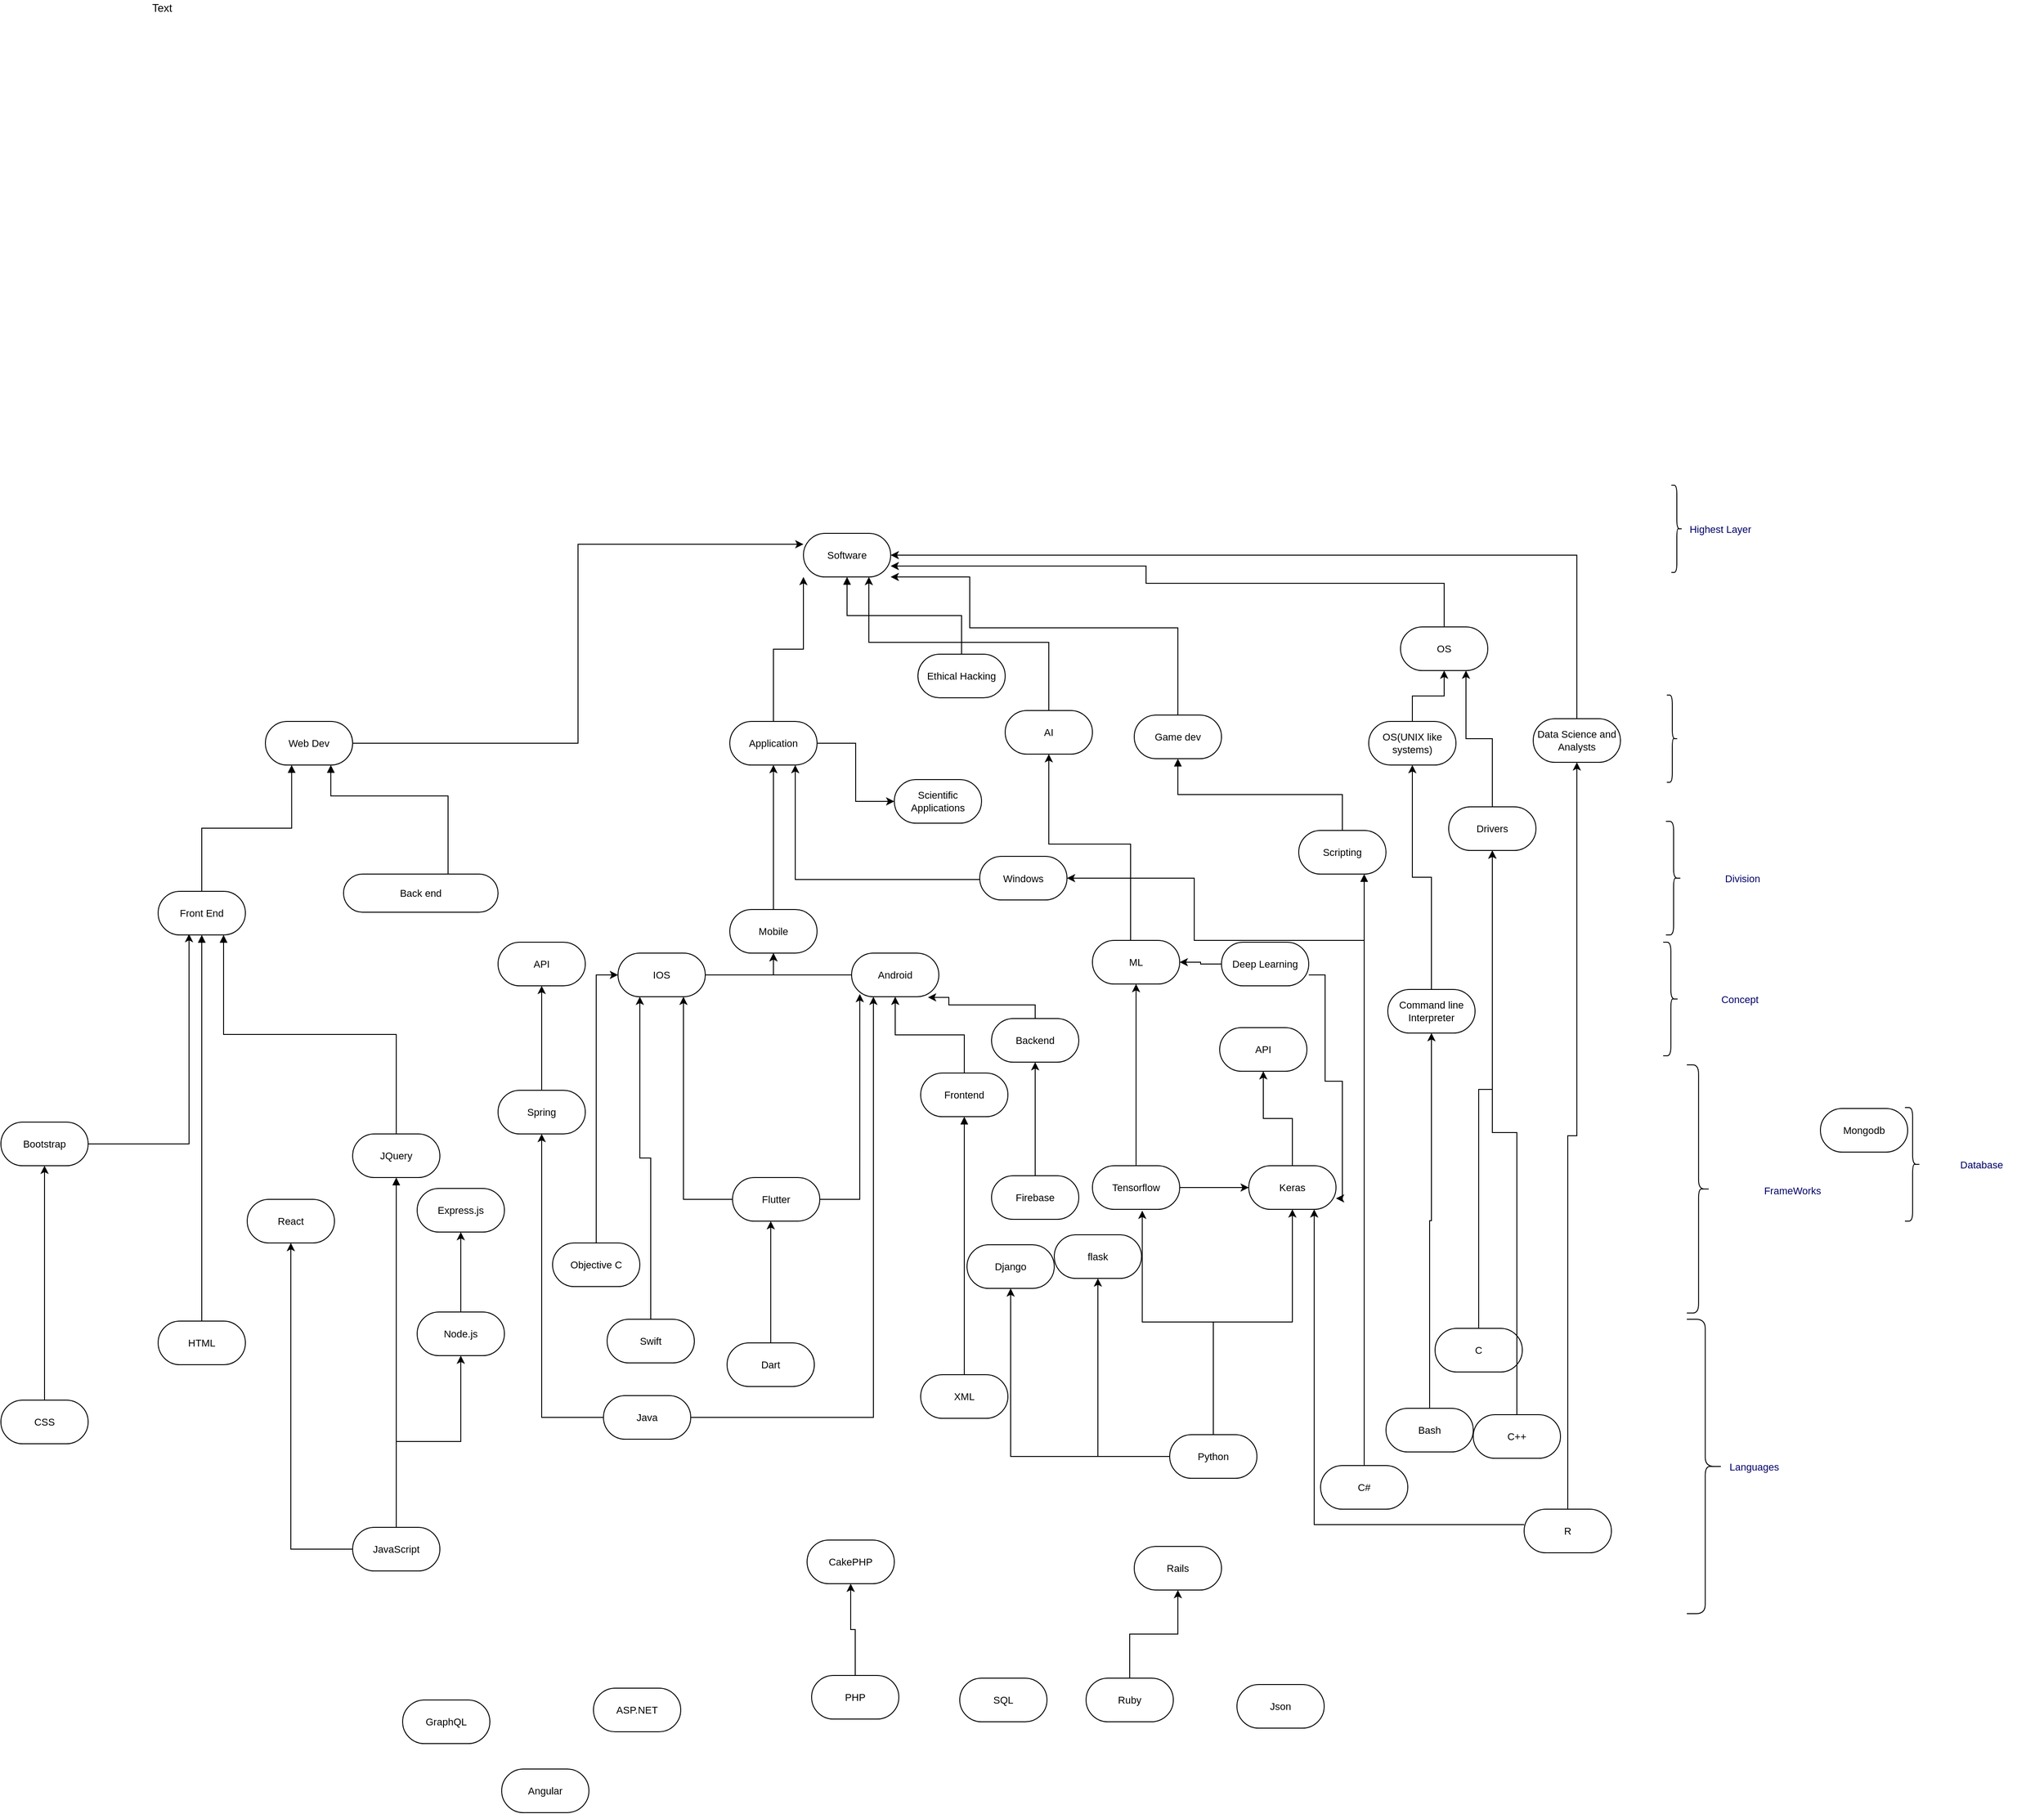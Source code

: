 <mxfile version="13.0.3" type="device"><diagram id="pAUlCY2V2whUjeafS55t" name="Page-1"><mxGraphModel dx="2772" dy="3364" grid="0" gridSize="10" guides="1" tooltips="1" connect="1" arrows="1" fold="1" page="0" pageScale="1" pageWidth="1169" pageHeight="827" math="0" shadow="0"><root><mxCell id="0"/><mxCell id="1" parent="0"/><UserObject label="Software" lucidchartObjectId="UhRVEY94wC.c" id="UGe1I49gDKQjitFiOvtG-1"><mxCell style="html=1;whiteSpace=wrap;rounded=1;arcSize=50;fontSize=11;fontColor=#000000;spacing=3;strokeOpacity=100;" parent="1" vertex="1"><mxGeometry x="-50" y="-228" width="96" height="48" as="geometry"/></mxCell></UserObject><mxCell id="ax3V9Tw7T8sKRPR4ui8O-41" style="edgeStyle=orthogonalEdgeStyle;rounded=0;orthogonalLoop=1;jettySize=auto;html=1;entryX=0.5;entryY=1;entryDx=0;entryDy=0;fontColor=#000066;" parent="1" source="UGe1I49gDKQjitFiOvtG-2" target="ax3V9Tw7T8sKRPR4ui8O-37" edge="1"><mxGeometry relative="1" as="geometry"/></mxCell><UserObject label="Mobile" lucidchartObjectId="pjRVcNEyTyrJ" id="UGe1I49gDKQjitFiOvtG-2"><mxCell style="html=1;whiteSpace=wrap;rounded=1;arcSize=50;fontSize=11;fontColor=#000000;spacing=3;strokeOpacity=100;" parent="1" vertex="1"><mxGeometry x="-131" y="186" width="96" height="48" as="geometry"/></mxCell></UserObject><UserObject label="Ethical Hacking" lucidchartObjectId="GjRV_AYitxwq" id="UGe1I49gDKQjitFiOvtG-3"><mxCell style="html=1;whiteSpace=wrap;rounded=1;arcSize=50;fontSize=11;fontColor=#000000;spacing=3;strokeOpacity=100;" parent="1" vertex="1"><mxGeometry x="76" y="-95" width="96" height="48" as="geometry"/></mxCell></UserObject><mxCell id="ax3V9Tw7T8sKRPR4ui8O-58" style="edgeStyle=orthogonalEdgeStyle;rounded=0;orthogonalLoop=1;jettySize=auto;html=1;entryX=1;entryY=1;entryDx=0;entryDy=0;fontColor=#000066;" parent="1" source="UGe1I49gDKQjitFiOvtG-4" target="UGe1I49gDKQjitFiOvtG-1" edge="1"><mxGeometry relative="1" as="geometry"><Array as="points"><mxPoint x="362" y="-124"/><mxPoint x="133" y="-124"/><mxPoint x="133" y="-180"/></Array></mxGeometry></mxCell><UserObject label="Game dev" lucidchartObjectId="KjRVrELm40YV" id="UGe1I49gDKQjitFiOvtG-4"><mxCell style="html=1;whiteSpace=wrap;rounded=1;arcSize=50;fontSize=11;fontColor=#000000;spacing=3;strokeOpacity=100;" parent="1" vertex="1"><mxGeometry x="314" y="-28" width="96" height="48" as="geometry"/></mxCell></UserObject><mxCell id="ax3V9Tw7T8sKRPR4ui8O-51" style="edgeStyle=orthogonalEdgeStyle;rounded=0;orthogonalLoop=1;jettySize=auto;html=1;entryX=1;entryY=0.5;entryDx=0;entryDy=0;fontColor=#000066;" parent="1" source="UGe1I49gDKQjitFiOvtG-5" target="UGe1I49gDKQjitFiOvtG-1" edge="1"><mxGeometry relative="1" as="geometry"><Array as="points"><mxPoint x="801" y="-204"/></Array></mxGeometry></mxCell><UserObject label="Data Science and Analysts" lucidchartObjectId="NjRV7VAWpv.F" id="UGe1I49gDKQjitFiOvtG-5"><mxCell style="html=1;whiteSpace=wrap;rounded=1;arcSize=50;fontSize=11;fontColor=#000000;spacing=3;strokeOpacity=100;" parent="1" vertex="1"><mxGeometry x="753" y="-24" width="96" height="48" as="geometry"/></mxCell></UserObject><mxCell id="ax3V9Tw7T8sKRPR4ui8O-50" style="edgeStyle=orthogonalEdgeStyle;rounded=0;orthogonalLoop=1;jettySize=auto;html=1;entryX=0;entryY=0.25;entryDx=0;entryDy=0;fontColor=#000066;" parent="1" source="UGe1I49gDKQjitFiOvtG-7" target="UGe1I49gDKQjitFiOvtG-1" edge="1"><mxGeometry relative="1" as="geometry"/></mxCell><UserObject label="Web Dev" lucidchartObjectId="ZjRVGJavr28r" id="UGe1I49gDKQjitFiOvtG-7"><mxCell style="html=1;whiteSpace=wrap;rounded=1;arcSize=50;fontSize=11;fontColor=#000000;spacing=3;strokeOpacity=100;" parent="1" vertex="1"><mxGeometry x="-642" y="-21" width="96" height="48" as="geometry"/></mxCell></UserObject><UserObject label="" lucidchartObjectId="DlRV8R~KRiv7" id="UGe1I49gDKQjitFiOvtG-10"><mxCell style="html=1;jettySize=18;fontSize=11;strokeOpacity=100;rounded=1;arcSize=0;edgeStyle=orthogonalEdgeStyle;startArrow=none;;endArrow=block;endFill=1;;exitX=0.5;exitY=-0.013;exitPerimeter=1;entryX=0.5;entryY=1.012;entryPerimeter=1;" parent="1" source="UGe1I49gDKQjitFiOvtG-3" target="UGe1I49gDKQjitFiOvtG-1" edge="1"><mxGeometry width="100" height="100" relative="1" as="geometry"><Array as="points"/></mxGeometry></mxCell></UserObject><mxCell id="UGe1I49gDKQjitFiOvtG-14" value="" style="strokeColor=none;fillColor=none;fontSize=11;spacing=3;strokeOpacity=100;html=1;" parent="1" vertex="1"><mxGeometry x="905" y="-281" width="96" height="96" as="geometry"/></mxCell><mxCell id="UGe1I49gDKQjitFiOvtG-15" value="" style="shape=curlyBracket;rounded=1;flipH=1;fontSize=11;spacing=3;strokeOpacity=100;" parent="UGe1I49gDKQjitFiOvtG-14" vertex="1"><mxGeometry width="12" height="96" as="geometry"/></mxCell><mxCell id="UGe1I49gDKQjitFiOvtG-16" value="Highest Layer" style="strokeColor=none;fillColor=none;fontSize=11;spacing=3;strokeOpacity=100;fontColor=#000066;" parent="UGe1I49gDKQjitFiOvtG-14" vertex="1"><mxGeometry x="12" width="84" height="96" as="geometry"/></mxCell><mxCell id="UGe1I49gDKQjitFiOvtG-17" value="" style="strokeColor=none;fillColor=none;fontSize=11;spacing=3;strokeOpacity=100;html=1;fontColor=#000066;" parent="1" vertex="1"><mxGeometry x="900" y="-50" width="144" height="96" as="geometry"/></mxCell><mxCell id="UGe1I49gDKQjitFiOvtG-18" value="" style="shape=curlyBracket;rounded=1;flipH=1;fontSize=11;spacing=3;strokeOpacity=100;" parent="UGe1I49gDKQjitFiOvtG-17" vertex="1"><mxGeometry width="12" height="96" as="geometry"/></mxCell><mxCell id="UGe1I49gDKQjitFiOvtG-20" value="" style="strokeColor=none;fillColor=none;fontSize=11;spacing=3;strokeOpacity=100;html=1;fontColor=#000066;" parent="1" vertex="1"><mxGeometry x="899" y="89" width="152" height="125" as="geometry"/></mxCell><mxCell id="UGe1I49gDKQjitFiOvtG-21" value="" style="shape=curlyBracket;rounded=1;flipH=1;fontSize=11;spacing=3;strokeOpacity=100;" parent="UGe1I49gDKQjitFiOvtG-20" vertex="1"><mxGeometry width="16.889" height="125" as="geometry"/></mxCell><mxCell id="UGe1I49gDKQjitFiOvtG-22" value="Division" style="strokeColor=none;fillColor=none;fontSize=11;spacing=3;strokeOpacity=100;fontColor=#000066;" parent="UGe1I49gDKQjitFiOvtG-20" vertex="1"><mxGeometry x="16.889" width="135.111" height="125" as="geometry"/></mxCell><mxCell id="UGe1I49gDKQjitFiOvtG-23" value="" style="strokeColor=none;fillColor=none;fontSize=11;spacing=3;strokeOpacity=100;html=1;fontColor=#000066;" parent="1" vertex="1"><mxGeometry x="922" y="357" width="243" height="276" as="geometry"/></mxCell><mxCell id="UGe1I49gDKQjitFiOvtG-24" value="" style="shape=curlyBracket;rounded=1;flipH=1;fontSize=11;spacing=3;strokeOpacity=100;" parent="UGe1I49gDKQjitFiOvtG-23" vertex="1"><mxGeometry width="25.875" height="273.125" as="geometry"/></mxCell><mxCell id="UGe1I49gDKQjitFiOvtG-25" value="FrameWorks" style="strokeColor=none;fillColor=none;fontSize=11;spacing=3;strokeOpacity=100;fontColor=#000066;" parent="UGe1I49gDKQjitFiOvtG-23" vertex="1"><mxGeometry x="25.875" width="181.125" height="276" as="geometry"/></mxCell><mxCell id="UGe1I49gDKQjitFiOvtG-78" value="Mongodb" style="html=1;whiteSpace=wrap;rounded=1;arcSize=50;fontSize=11;fontColor=#000000;spacing=3;strokeOpacity=100;" parent="UGe1I49gDKQjitFiOvtG-23" vertex="1"><mxGeometry x="147" y="48" width="96" height="48" as="geometry"/></mxCell><mxCell id="UGe1I49gDKQjitFiOvtG-26" value="" style="strokeColor=none;fillColor=none;fontSize=11;spacing=3;strokeOpacity=100;html=1;fontColor=#FF6666;" parent="1" vertex="1"><mxGeometry x="922" y="637" width="108" height="324" as="geometry"/></mxCell><mxCell id="UGe1I49gDKQjitFiOvtG-27" value="" style="shape=curlyBracket;rounded=1;flipH=1;fontSize=11;spacing=3;strokeOpacity=100;" parent="UGe1I49gDKQjitFiOvtG-26" vertex="1"><mxGeometry width="40.5" height="324" as="geometry"/></mxCell><mxCell id="UGe1I49gDKQjitFiOvtG-28" value="Languages" style="strokeColor=none;fillColor=none;fontSize=11;spacing=3;strokeOpacity=100;fontColor=#000066;" parent="UGe1I49gDKQjitFiOvtG-26" vertex="1"><mxGeometry x="40.5" width="67.5" height="324" as="geometry"/></mxCell><mxCell id="ax3V9Tw7T8sKRPR4ui8O-27" style="edgeStyle=orthogonalEdgeStyle;rounded=0;orthogonalLoop=1;jettySize=auto;html=1;fontColor=#000066;" parent="1" source="UGe1I49gDKQjitFiOvtG-29" target="UGe1I49gDKQjitFiOvtG-60" edge="1"><mxGeometry relative="1" as="geometry"/></mxCell><mxCell id="ax3V9Tw7T8sKRPR4ui8O-28" style="edgeStyle=orthogonalEdgeStyle;rounded=0;orthogonalLoop=1;jettySize=auto;html=1;entryX=0.571;entryY=1.031;entryDx=0;entryDy=0;entryPerimeter=0;fontColor=#000066;" parent="1" source="UGe1I49gDKQjitFiOvtG-29" target="UGe1I49gDKQjitFiOvtG-59" edge="1"><mxGeometry relative="1" as="geometry"/></mxCell><mxCell id="SxkXoHnN2bvnYv3SDeNO-10" style="edgeStyle=orthogonalEdgeStyle;rounded=0;orthogonalLoop=1;jettySize=auto;html=1;entryX=0.5;entryY=1;entryDx=0;entryDy=0;" parent="1" source="UGe1I49gDKQjitFiOvtG-29" target="SxkXoHnN2bvnYv3SDeNO-7" edge="1"><mxGeometry relative="1" as="geometry"/></mxCell><mxCell id="SxkXoHnN2bvnYv3SDeNO-11" style="edgeStyle=orthogonalEdgeStyle;rounded=0;orthogonalLoop=1;jettySize=auto;html=1;entryX=0.5;entryY=1;entryDx=0;entryDy=0;" parent="1" source="UGe1I49gDKQjitFiOvtG-29" target="SxkXoHnN2bvnYv3SDeNO-8" edge="1"><mxGeometry relative="1" as="geometry"/></mxCell><UserObject label="Python" lucidchartObjectId="LrRVu1by1_w6" id="UGe1I49gDKQjitFiOvtG-29"><mxCell style="html=1;whiteSpace=wrap;rounded=1;arcSize=50;fontSize=11;fontColor=#000000;spacing=3;strokeOpacity=100;" parent="1" vertex="1"><mxGeometry x="353" y="764" width="96" height="48" as="geometry"/></mxCell></UserObject><mxCell id="ax3V9Tw7T8sKRPR4ui8O-11" style="edgeStyle=orthogonalEdgeStyle;rounded=0;orthogonalLoop=1;jettySize=auto;html=1;fontColor=#000066;" parent="1" source="UGe1I49gDKQjitFiOvtG-30" target="UGe1I49gDKQjitFiOvtG-56" edge="1"><mxGeometry relative="1" as="geometry"/></mxCell><mxCell id="ax3V9Tw7T8sKRPR4ui8O-18" style="edgeStyle=orthogonalEdgeStyle;rounded=0;orthogonalLoop=1;jettySize=auto;html=1;entryX=0.25;entryY=1;entryDx=0;entryDy=0;fontColor=#000066;" parent="1" source="UGe1I49gDKQjitFiOvtG-30" target="UGe1I49gDKQjitFiOvtG-67" edge="1"><mxGeometry relative="1" as="geometry"/></mxCell><UserObject label="Java" lucidchartObjectId="SrRVt4RhESOe" id="UGe1I49gDKQjitFiOvtG-30"><mxCell style="html=1;whiteSpace=wrap;rounded=1;arcSize=50;fontSize=11;fontColor=#000000;spacing=3;strokeOpacity=100;" parent="1" vertex="1"><mxGeometry x="-270" y="721" width="96" height="48" as="geometry"/></mxCell></UserObject><mxCell id="n5i7beiX2bVmnDVIwXsG-6" style="edgeStyle=orthogonalEdgeStyle;rounded=0;orthogonalLoop=1;jettySize=auto;html=1;" parent="1" source="UGe1I49gDKQjitFiOvtG-31" target="n5i7beiX2bVmnDVIwXsG-4" edge="1"><mxGeometry relative="1" as="geometry"/></mxCell><UserObject label="C" lucidchartObjectId="WrRVQ1YLPoxk" id="UGe1I49gDKQjitFiOvtG-31"><mxCell style="html=1;whiteSpace=wrap;rounded=1;arcSize=50;fontSize=11;fontColor=#000000;spacing=3;strokeOpacity=100;" parent="1" vertex="1"><mxGeometry x="645" y="647" width="96" height="48" as="geometry"/></mxCell></UserObject><mxCell id="n5i7beiX2bVmnDVIwXsG-7" style="edgeStyle=orthogonalEdgeStyle;rounded=0;orthogonalLoop=1;jettySize=auto;html=1;" parent="1" source="UGe1I49gDKQjitFiOvtG-32" target="n5i7beiX2bVmnDVIwXsG-4" edge="1"><mxGeometry relative="1" as="geometry"><mxPoint x="750.941" y="309.647" as="targetPoint"/></mxGeometry></mxCell><UserObject label="C++" lucidchartObjectId="0rRVny2cv8cx" id="UGe1I49gDKQjitFiOvtG-32"><mxCell style="html=1;whiteSpace=wrap;rounded=1;arcSize=50;fontSize=11;fontColor=#000000;spacing=3;strokeOpacity=100;" parent="1" vertex="1"><mxGeometry x="687" y="742" width="96" height="48" as="geometry"/></mxCell></UserObject><UserObject label="HTML" lucidchartObjectId="osRVKZzMshuz" id="UGe1I49gDKQjitFiOvtG-33"><mxCell style="html=1;whiteSpace=wrap;rounded=1;arcSize=50;fontSize=11;fontColor=#000000;spacing=3;strokeOpacity=100;" parent="1" vertex="1"><mxGeometry x="-760" y="639" width="96" height="48" as="geometry"/></mxCell></UserObject><mxCell id="ax3V9Tw7T8sKRPR4ui8O-10" style="edgeStyle=orthogonalEdgeStyle;rounded=0;orthogonalLoop=1;jettySize=auto;html=1;entryX=0.5;entryY=1;entryDx=0;entryDy=0;fontColor=#000066;" parent="1" source="UGe1I49gDKQjitFiOvtG-34" target="UGe1I49gDKQjitFiOvtG-45" edge="1"><mxGeometry relative="1" as="geometry"/></mxCell><UserObject label="CSS" lucidchartObjectId="tsRVXiKIGTV-" id="UGe1I49gDKQjitFiOvtG-34"><mxCell style="html=1;whiteSpace=wrap;rounded=1;arcSize=50;fontSize=11;fontColor=#000000;spacing=3;strokeOpacity=100;" parent="1" vertex="1"><mxGeometry x="-933" y="726" width="96" height="48" as="geometry"/></mxCell></UserObject><mxCell id="SxkXoHnN2bvnYv3SDeNO-17" style="edgeStyle=orthogonalEdgeStyle;rounded=0;orthogonalLoop=1;jettySize=auto;html=1;" parent="1" source="UGe1I49gDKQjitFiOvtG-35" target="SxkXoHnN2bvnYv3SDeNO-1" edge="1"><mxGeometry relative="1" as="geometry"/></mxCell><mxCell id="sP0e5EZ3fhWFo-RtDpId-5" style="edgeStyle=orthogonalEdgeStyle;rounded=0;orthogonalLoop=1;jettySize=auto;html=1;entryX=0.5;entryY=1;entryDx=0;entryDy=0;" parent="1" source="UGe1I49gDKQjitFiOvtG-35" target="sP0e5EZ3fhWFo-RtDpId-1" edge="1"><mxGeometry relative="1" as="geometry"/></mxCell><UserObject label="JavaScript" lucidchartObjectId="xsRVkPCvJlu2" id="UGe1I49gDKQjitFiOvtG-35"><mxCell style="html=1;whiteSpace=wrap;rounded=1;arcSize=50;fontSize=11;fontColor=#000000;spacing=3;strokeOpacity=100;" parent="1" vertex="1"><mxGeometry x="-546" y="866" width="96" height="48" as="geometry"/></mxCell></UserObject><mxCell id="n5i7beiX2bVmnDVIwXsG-9" style="edgeStyle=orthogonalEdgeStyle;rounded=0;orthogonalLoop=1;jettySize=auto;html=1;entryX=1;entryY=0.5;entryDx=0;entryDy=0;" parent="1" source="UGe1I49gDKQjitFiOvtG-36" target="ax3V9Tw7T8sKRPR4ui8O-43" edge="1"><mxGeometry relative="1" as="geometry"><Array as="points"><mxPoint x="567" y="220"/><mxPoint x="380" y="220"/><mxPoint x="380" y="152"/></Array></mxGeometry></mxCell><UserObject label="C#" lucidchartObjectId="EsRV4uVWa~Bk" id="UGe1I49gDKQjitFiOvtG-36"><mxCell style="html=1;whiteSpace=wrap;rounded=1;arcSize=50;fontSize=11;fontColor=#000000;spacing=3;strokeOpacity=100;" parent="1" vertex="1"><mxGeometry x="519" y="798" width="96" height="48" as="geometry"/></mxCell></UserObject><UserObject label="Front End" lucidchartObjectId="CvRVPEBj-4TO" id="UGe1I49gDKQjitFiOvtG-37"><mxCell style="html=1;whiteSpace=wrap;rounded=1;arcSize=50;fontSize=11;fontColor=#000000;spacing=3;strokeOpacity=100;" parent="1" vertex="1"><mxGeometry x="-760" y="166" width="96" height="48" as="geometry"/></mxCell></UserObject><UserObject label="Back end" lucidchartObjectId="FvRVL3mJi9d5" id="UGe1I49gDKQjitFiOvtG-38"><mxCell style="html=1;whiteSpace=wrap;rounded=1;arcSize=50;fontSize=11;fontColor=#000000;spacing=3;strokeOpacity=100;" parent="1" vertex="1"><mxGeometry x="-556" y="147" width="170" height="42" as="geometry"/></mxCell></UserObject><UserObject label="Scripting" lucidchartObjectId="KvRVUe08IR1d" id="UGe1I49gDKQjitFiOvtG-40"><mxCell style="html=1;whiteSpace=wrap;rounded=1;arcSize=50;fontSize=11;fontColor=#000000;spacing=3;strokeOpacity=100;" parent="1" vertex="1"><mxGeometry x="495" y="99" width="96" height="48" as="geometry"/></mxCell></UserObject><UserObject label="" lucidchartObjectId="_wRVU_sAQ~52" id="UGe1I49gDKQjitFiOvtG-41"><mxCell style="html=1;jettySize=18;fontSize=11;strokeOpacity=100;rounded=1;arcSize=0;edgeStyle=orthogonalEdgeStyle;startArrow=none;;endArrow=block;endFill=1;;exitX=0.5;exitY=-0.013;exitPerimeter=1;entryX=0.75;entryY=1;entryDx=0;entryDy=0;" parent="1" source="UGe1I49gDKQjitFiOvtG-36" target="UGe1I49gDKQjitFiOvtG-40" edge="1"><mxGeometry width="100" height="100" relative="1" as="geometry"><Array as="points"/></mxGeometry></mxCell></UserObject><UserObject label="" lucidchartObjectId="~wRVJvpWnLx2" id="UGe1I49gDKQjitFiOvtG-42"><mxCell style="html=1;jettySize=18;fontSize=11;strokeOpacity=100;rounded=1;arcSize=0;edgeStyle=orthogonalEdgeStyle;startArrow=none;;endArrow=block;endFill=1;;exitX=0.5;exitY=-0.013;exitPerimeter=1;entryX=0.5;entryY=1.012;entryPerimeter=1;" parent="1" source="UGe1I49gDKQjitFiOvtG-40" target="UGe1I49gDKQjitFiOvtG-4" edge="1"><mxGeometry width="100" height="100" relative="1" as="geometry"><Array as="points"/></mxGeometry></mxCell></UserObject><UserObject label="" lucidchartObjectId="HxRVVt2jnfct" id="UGe1I49gDKQjitFiOvtG-43"><mxCell style="html=1;jettySize=18;fontSize=11;strokeOpacity=100;rounded=1;arcSize=0;edgeStyle=orthogonalEdgeStyle;startArrow=none;;endArrow=block;endFill=1;;exitX=0.5;exitY=-0.013;exitPerimeter=1;entryX=0.75;entryY=1;entryDx=0;entryDy=0;" parent="1" source="UGe1I49gDKQjitFiOvtG-38" target="UGe1I49gDKQjitFiOvtG-7" edge="1"><mxGeometry width="100" height="100" relative="1" as="geometry"><Array as="points"><mxPoint x="-441" y="61"/><mxPoint x="-570" y="61"/></Array><mxPoint x="-571" y="169" as="targetPoint"/></mxGeometry></mxCell></UserObject><UserObject label="" lucidchartObjectId="6yRVpe3c7vWe" id="UGe1I49gDKQjitFiOvtG-44"><mxCell style="html=1;jettySize=18;fontSize=11;strokeOpacity=100;rounded=1;arcSize=0;edgeStyle=orthogonalEdgeStyle;startArrow=none;;endArrow=block;endFill=1;;exitX=0.5;exitY=-0.013;exitPerimeter=1;entryX=0.296;entryY=1.012;entryPerimeter=1;" parent="1" source="UGe1I49gDKQjitFiOvtG-37" target="UGe1I49gDKQjitFiOvtG-7" edge="1"><mxGeometry width="100" height="100" relative="1" as="geometry"><Array as="points"/></mxGeometry></mxCell></UserObject><mxCell id="ax3V9Tw7T8sKRPR4ui8O-8" style="edgeStyle=orthogonalEdgeStyle;rounded=0;orthogonalLoop=1;jettySize=auto;html=1;entryX=0.354;entryY=0.979;entryDx=0;entryDy=0;entryPerimeter=0;" parent="1" source="UGe1I49gDKQjitFiOvtG-45" target="UGe1I49gDKQjitFiOvtG-37" edge="1"><mxGeometry relative="1" as="geometry"/></mxCell><UserObject label="Bootstrap" lucidchartObjectId="RzRVEq71QoTO" id="UGe1I49gDKQjitFiOvtG-45"><mxCell style="html=1;whiteSpace=wrap;rounded=1;arcSize=50;fontSize=11;fontColor=#000000;spacing=3;strokeOpacity=100;" parent="1" vertex="1"><mxGeometry x="-933" y="420" width="96" height="48" as="geometry"/></mxCell></UserObject><UserObject label="" lucidchartObjectId="wARVZTQVNdLe" id="UGe1I49gDKQjitFiOvtG-48"><mxCell style="html=1;jettySize=18;fontSize=11;strokeOpacity=100;rounded=1;arcSize=0;edgeStyle=orthogonalEdgeStyle;startArrow=none;;endArrow=block;endFill=1;;exitX=0.5;exitY=-0.013;exitPerimeter=1;entryX=0.5;entryY=1.012;entryPerimeter=1;" parent="1" source="UGe1I49gDKQjitFiOvtG-33" target="UGe1I49gDKQjitFiOvtG-37" edge="1"><mxGeometry width="100" height="100" relative="1" as="geometry"><Array as="points"/></mxGeometry></mxCell></UserObject><UserObject label="JQuery" lucidchartObjectId="AARVE.5V7kzd" id="UGe1I49gDKQjitFiOvtG-49"><mxCell style="html=1;whiteSpace=wrap;rounded=1;arcSize=50;fontSize=11;fontColor=#000000;spacing=3;strokeOpacity=100;" parent="1" vertex="1"><mxGeometry x="-546" y="433" width="96" height="48" as="geometry"/></mxCell></UserObject><UserObject label="" lucidchartObjectId="3ARVlcwnW92P" id="UGe1I49gDKQjitFiOvtG-50"><mxCell style="html=1;jettySize=18;fontSize=11;strokeOpacity=100;rounded=1;arcSize=0;edgeStyle=orthogonalEdgeStyle;startArrow=none;;endArrow=block;endFill=1;;exitX=0.5;exitY=-0.013;exitPerimeter=1;entryX=0.5;entryY=1.012;entryPerimeter=1;" parent="1" source="UGe1I49gDKQjitFiOvtG-35" target="UGe1I49gDKQjitFiOvtG-49" edge="1"><mxGeometry width="100" height="100" relative="1" as="geometry"><Array as="points"/></mxGeometry></mxCell></UserObject><UserObject label="" lucidchartObjectId="7ARVHm4MIova" id="UGe1I49gDKQjitFiOvtG-51"><mxCell style="html=1;jettySize=18;fontSize=11;strokeOpacity=100;rounded=1;arcSize=0;edgeStyle=orthogonalEdgeStyle;startArrow=none;;endArrow=block;endFill=1;;exitX=0.5;exitY=-0.013;exitPerimeter=1;entryX=0.75;entryY=1;entryDx=0;entryDy=0;" parent="1" source="UGe1I49gDKQjitFiOvtG-49" target="UGe1I49gDKQjitFiOvtG-37" edge="1"><mxGeometry width="100" height="100" relative="1" as="geometry"><Array as="points"/></mxGeometry></mxCell></UserObject><mxCell id="ax3V9Tw7T8sKRPR4ui8O-13" style="edgeStyle=orthogonalEdgeStyle;rounded=0;orthogonalLoop=1;jettySize=auto;html=1;entryX=0.5;entryY=1;entryDx=0;entryDy=0;fontColor=#000066;" parent="1" source="UGe1I49gDKQjitFiOvtG-52" target="UGe1I49gDKQjitFiOvtG-67" edge="1"><mxGeometry relative="1" as="geometry"/></mxCell><UserObject label="Frontend" lucidchartObjectId="0CRVfHwm7.aE" id="UGe1I49gDKQjitFiOvtG-52"><mxCell style="html=1;whiteSpace=wrap;rounded=1;arcSize=50;fontSize=11;fontColor=#000000;spacing=3;strokeOpacity=100;" parent="1" vertex="1"><mxGeometry x="79" y="366" width="96" height="48" as="geometry"/></mxCell></UserObject><UserObject label="XML" lucidchartObjectId="dDRVjU3QX.xJ" id="UGe1I49gDKQjitFiOvtG-53"><mxCell style="html=1;whiteSpace=wrap;rounded=1;arcSize=50;fontSize=11;fontColor=#000000;spacing=3;strokeOpacity=100;" parent="1" vertex="1"><mxGeometry x="79" y="698" width="96" height="48" as="geometry"/></mxCell></UserObject><UserObject label="" lucidchartObjectId="pDRV4u0NGiCE" id="UGe1I49gDKQjitFiOvtG-54"><mxCell style="html=1;jettySize=18;fontSize=11;strokeOpacity=100;rounded=1;arcSize=0;edgeStyle=orthogonalEdgeStyle;startArrow=none;;endArrow=block;endFill=1;;exitX=0.5;exitY=-0.013;exitPerimeter=1;entryX=0.5;entryY=1.012;entryPerimeter=1;" parent="1" source="UGe1I49gDKQjitFiOvtG-53" target="UGe1I49gDKQjitFiOvtG-52" edge="1"><mxGeometry width="100" height="100" relative="1" as="geometry"><Array as="points"/></mxGeometry></mxCell></UserObject><UserObject label="API" lucidchartObjectId="EFRVKLrU_i0V" id="UGe1I49gDKQjitFiOvtG-55"><mxCell style="html=1;whiteSpace=wrap;rounded=1;arcSize=50;fontSize=11;fontColor=#000000;spacing=3;strokeOpacity=100;" parent="1" vertex="1"><mxGeometry x="-386" y="222" width="96" height="48" as="geometry"/></mxCell></UserObject><mxCell id="SxkXoHnN2bvnYv3SDeNO-12" style="edgeStyle=orthogonalEdgeStyle;rounded=0;orthogonalLoop=1;jettySize=auto;html=1;" parent="1" source="UGe1I49gDKQjitFiOvtG-56" target="UGe1I49gDKQjitFiOvtG-55" edge="1"><mxGeometry relative="1" as="geometry"/></mxCell><UserObject label="Spring" lucidchartObjectId="9FRVDzx-To8Q" id="UGe1I49gDKQjitFiOvtG-56"><mxCell style="html=1;whiteSpace=wrap;rounded=1;arcSize=50;fontSize=11;fontColor=#000000;spacing=3;strokeOpacity=100;" parent="1" vertex="1"><mxGeometry x="-386" y="385" width="96" height="48" as="geometry"/></mxCell></UserObject><mxCell id="ax3V9Tw7T8sKRPR4ui8O-68" style="edgeStyle=orthogonalEdgeStyle;rounded=0;orthogonalLoop=1;jettySize=auto;html=1;entryX=0.5;entryY=1;entryDx=0;entryDy=0;fontColor=#000066;" parent="1" source="UGe1I49gDKQjitFiOvtG-59" target="ax3V9Tw7T8sKRPR4ui8O-66" edge="1"><mxGeometry relative="1" as="geometry"/></mxCell><mxCell id="ax3V9Tw7T8sKRPR4ui8O-71" style="edgeStyle=orthogonalEdgeStyle;rounded=0;orthogonalLoop=1;jettySize=auto;html=1;entryX=0;entryY=0.5;entryDx=0;entryDy=0;fontColor=#000066;" parent="1" source="UGe1I49gDKQjitFiOvtG-59" target="UGe1I49gDKQjitFiOvtG-60" edge="1"><mxGeometry relative="1" as="geometry"/></mxCell><UserObject label="Tensorflow" lucidchartObjectId="EGRVkFs3Sa1o" id="UGe1I49gDKQjitFiOvtG-59"><mxCell style="html=1;whiteSpace=wrap;rounded=1;arcSize=50;fontSize=11;fontColor=#000000;spacing=3;strokeOpacity=100;" parent="1" vertex="1"><mxGeometry x="268" y="468" width="96" height="48" as="geometry"/></mxCell></UserObject><mxCell id="UGe1I49gDKQjitFiOvtG-80" style="edgeStyle=orthogonalEdgeStyle;rounded=0;orthogonalLoop=1;jettySize=auto;html=1;entryX=0.5;entryY=1;entryDx=0;entryDy=0;fontSize=11;" parent="1" source="UGe1I49gDKQjitFiOvtG-60" target="UGe1I49gDKQjitFiOvtG-71" edge="1"><mxGeometry relative="1" as="geometry"/></mxCell><UserObject label="Keras" lucidchartObjectId="LGRV1geOY0IV" id="UGe1I49gDKQjitFiOvtG-60"><mxCell style="html=1;whiteSpace=wrap;rounded=1;arcSize=50;fontSize=11;fontColor=#000000;spacing=3;strokeOpacity=100;" parent="1" vertex="1"><mxGeometry x="440" y="468" width="96" height="48" as="geometry"/></mxCell></UserObject><UserObject label="SQL" lucidchartObjectId="YHRV3UERDMyT" id="UGe1I49gDKQjitFiOvtG-63"><mxCell style="html=1;whiteSpace=wrap;rounded=1;arcSize=50;fontSize=11;fontColor=#000000;spacing=3;strokeOpacity=100;" parent="1" vertex="1"><mxGeometry x="122" y="1032" width="96" height="48" as="geometry"/></mxCell></UserObject><UserObject label="Json" lucidchartObjectId="~HRVZojRj3IH" id="UGe1I49gDKQjitFiOvtG-64"><mxCell style="html=1;whiteSpace=wrap;rounded=1;arcSize=50;fontSize=11;fontColor=#000000;spacing=3;strokeOpacity=100;" parent="1" vertex="1"><mxGeometry x="427" y="1039" width="96" height="48" as="geometry"/></mxCell></UserObject><mxCell id="xJOz8X0CYu76TAWET8pN-1" style="edgeStyle=orthogonalEdgeStyle;rounded=0;orthogonalLoop=1;jettySize=auto;html=1;entryX=0.25;entryY=1;entryDx=0;entryDy=0;" parent="1" source="UGe1I49gDKQjitFiOvtG-65" target="UGe1I49gDKQjitFiOvtG-66" edge="1"><mxGeometry relative="1" as="geometry"/></mxCell><UserObject label="Swift" lucidchartObjectId="OKRVndcnN0Zj" id="UGe1I49gDKQjitFiOvtG-65"><mxCell style="html=1;whiteSpace=wrap;rounded=1;arcSize=50;fontSize=11;fontColor=#000000;spacing=3;strokeOpacity=100;" parent="1" vertex="1"><mxGeometry x="-266" y="637" width="96" height="48" as="geometry"/></mxCell></UserObject><mxCell id="UGe1I49gDKQjitFiOvtG-81" style="edgeStyle=orthogonalEdgeStyle;rounded=0;orthogonalLoop=1;jettySize=auto;html=1;entryX=0.5;entryY=1;entryDx=0;entryDy=0;fontSize=11;" parent="1" source="UGe1I49gDKQjitFiOvtG-66" target="UGe1I49gDKQjitFiOvtG-2" edge="1"><mxGeometry relative="1" as="geometry"/></mxCell><UserObject label="IOS" lucidchartObjectId="_KRVO~7VPd27" id="UGe1I49gDKQjitFiOvtG-66"><mxCell style="html=1;whiteSpace=wrap;rounded=1;arcSize=50;fontSize=11;fontColor=#000000;spacing=3;strokeOpacity=100;" parent="1" vertex="1"><mxGeometry x="-254" y="234" width="96" height="48" as="geometry"/></mxCell></UserObject><mxCell id="ax3V9Tw7T8sKRPR4ui8O-60" style="edgeStyle=orthogonalEdgeStyle;rounded=0;orthogonalLoop=1;jettySize=auto;html=1;entryX=0.5;entryY=1;entryDx=0;entryDy=0;fontColor=#000066;" parent="1" source="UGe1I49gDKQjitFiOvtG-67" target="UGe1I49gDKQjitFiOvtG-2" edge="1"><mxGeometry relative="1" as="geometry"/></mxCell><UserObject label="Android" lucidchartObjectId="aLRVRKlVe8ML" id="UGe1I49gDKQjitFiOvtG-67"><mxCell style="html=1;whiteSpace=wrap;rounded=1;arcSize=50;fontSize=11;fontColor=#000000;spacing=3;strokeOpacity=100;" parent="1" vertex="1"><mxGeometry x="3" y="234" width="96" height="48" as="geometry"/></mxCell></UserObject><mxCell id="ax3V9Tw7T8sKRPR4ui8O-20" style="edgeStyle=orthogonalEdgeStyle;rounded=0;orthogonalLoop=1;jettySize=auto;html=1;entryX=0.438;entryY=1;entryDx=0;entryDy=0;entryPerimeter=0;fontColor=#000066;" parent="1" source="UGe1I49gDKQjitFiOvtG-68" target="ax3V9Tw7T8sKRPR4ui8O-19" edge="1"><mxGeometry relative="1" as="geometry"/></mxCell><UserObject label="Dart" lucidchartObjectId="4NRVMUVfaKdc" id="UGe1I49gDKQjitFiOvtG-68"><mxCell style="html=1;whiteSpace=wrap;rounded=1;arcSize=50;fontSize=11;fontColor=#000000;spacing=3;strokeOpacity=100;" parent="1" vertex="1"><mxGeometry x="-134" y="663" width="96" height="48" as="geometry"/></mxCell></UserObject><mxCell id="ax3V9Tw7T8sKRPR4ui8O-75" style="edgeStyle=orthogonalEdgeStyle;rounded=0;orthogonalLoop=1;jettySize=auto;html=1;entryX=0.75;entryY=1;entryDx=0;entryDy=0;fontColor=#000066;" parent="1" source="UGe1I49gDKQjitFiOvtG-69" target="UGe1I49gDKQjitFiOvtG-1" edge="1"><mxGeometry relative="1" as="geometry"><Array as="points"><mxPoint x="220" y="-108"/><mxPoint x="22" y="-108"/></Array></mxGeometry></mxCell><UserObject label="AI" lucidchartObjectId="RzRVEq71QoTO" id="UGe1I49gDKQjitFiOvtG-69"><mxCell style="html=1;whiteSpace=wrap;rounded=1;arcSize=50;fontSize=11;fontColor=#000000;spacing=3;strokeOpacity=100;" parent="1" vertex="1"><mxGeometry x="172" y="-33" width="96" height="48" as="geometry"/></mxCell></UserObject><mxCell id="UGe1I49gDKQjitFiOvtG-71" value="API" style="html=1;whiteSpace=wrap;rounded=1;arcSize=50;fontSize=11;fontColor=#000000;spacing=3;strokeOpacity=100;" parent="1" vertex="1"><mxGeometry x="408" y="316" width="96" height="48" as="geometry"/></mxCell><mxCell id="ax3V9Tw7T8sKRPR4ui8O-70" style="edgeStyle=orthogonalEdgeStyle;rounded=0;orthogonalLoop=1;jettySize=auto;html=1;entryX=1;entryY=0.75;entryDx=0;entryDy=0;fontColor=#000066;" parent="1" source="UGe1I49gDKQjitFiOvtG-77" target="UGe1I49gDKQjitFiOvtG-60" edge="1"><mxGeometry relative="1" as="geometry"><Array as="points"><mxPoint x="524" y="258"/><mxPoint x="524" y="375"/><mxPoint x="543" y="375"/><mxPoint x="543" y="504"/></Array></mxGeometry></mxCell><mxCell id="ax3V9Tw7T8sKRPR4ui8O-73" style="edgeStyle=orthogonalEdgeStyle;rounded=0;orthogonalLoop=1;jettySize=auto;html=1;entryX=1;entryY=0.5;entryDx=0;entryDy=0;fontColor=#000066;" parent="1" source="UGe1I49gDKQjitFiOvtG-77" target="ax3V9Tw7T8sKRPR4ui8O-66" edge="1"><mxGeometry relative="1" as="geometry"/></mxCell><mxCell id="UGe1I49gDKQjitFiOvtG-77" value="Deep Learning" style="html=1;whiteSpace=wrap;rounded=1;arcSize=50;fontSize=11;fontColor=#000000;spacing=3;strokeOpacity=100;" parent="1" vertex="1"><mxGeometry x="410" y="222" width="96" height="48" as="geometry"/></mxCell><mxCell id="ax3V9Tw7T8sKRPR4ui8O-38" style="edgeStyle=orthogonalEdgeStyle;rounded=0;orthogonalLoop=1;jettySize=auto;html=1;entryX=0.5;entryY=1;entryDx=0;entryDy=0;fontColor=#000066;" parent="1" source="UGe1I49gDKQjitFiOvtG-79" target="ax3V9Tw7T8sKRPR4ui8O-23" edge="1"><mxGeometry relative="1" as="geometry"/></mxCell><mxCell id="UGe1I49gDKQjitFiOvtG-79" value="Firebase" style="html=1;whiteSpace=wrap;rounded=1;arcSize=50;fontSize=11;fontColor=#000000;spacing=3;strokeOpacity=100;" parent="1" vertex="1"><mxGeometry x="157" y="479" width="96" height="48" as="geometry"/></mxCell><mxCell id="SxkXoHnN2bvnYv3SDeNO-6" style="edgeStyle=orthogonalEdgeStyle;rounded=0;orthogonalLoop=1;jettySize=auto;html=1;" parent="1" source="UGe1I49gDKQjitFiOvtG-83" target="SxkXoHnN2bvnYv3SDeNO-2" edge="1"><mxGeometry relative="1" as="geometry"/></mxCell><mxCell id="UGe1I49gDKQjitFiOvtG-83" value="PHP" style="html=1;whiteSpace=wrap;rounded=1;arcSize=50;fontSize=11;fontColor=#000000;spacing=3;strokeOpacity=100;" parent="1" vertex="1"><mxGeometry x="-41" y="1029" width="96" height="48" as="geometry"/></mxCell><mxCell id="SxkXoHnN2bvnYv3SDeNO-5" style="edgeStyle=orthogonalEdgeStyle;rounded=0;orthogonalLoop=1;jettySize=auto;html=1;entryX=0.5;entryY=1;entryDx=0;entryDy=0;" parent="1" source="UGe1I49gDKQjitFiOvtG-86" target="SxkXoHnN2bvnYv3SDeNO-3" edge="1"><mxGeometry relative="1" as="geometry"/></mxCell><mxCell id="UGe1I49gDKQjitFiOvtG-86" value="Ruby" style="html=1;whiteSpace=wrap;rounded=1;arcSize=50;fontSize=11;fontColor=#000000;spacing=3;strokeOpacity=100;" parent="1" vertex="1"><mxGeometry x="261" y="1032" width="96" height="48" as="geometry"/></mxCell><mxCell id="ax3V9Tw7T8sKRPR4ui8O-56" style="edgeStyle=orthogonalEdgeStyle;rounded=0;orthogonalLoop=1;jettySize=auto;html=1;entryX=0.5;entryY=1;entryDx=0;entryDy=0;fontColor=#000066;" parent="1" source="UGe1I49gDKQjitFiOvtG-87" target="ax3V9Tw7T8sKRPR4ui8O-55" edge="1"><mxGeometry relative="1" as="geometry"/></mxCell><mxCell id="UGe1I49gDKQjitFiOvtG-87" value="Bash" style="html=1;whiteSpace=wrap;rounded=1;arcSize=50;fontSize=11;fontColor=#000000;spacing=3;strokeOpacity=100;" parent="1" vertex="1"><mxGeometry x="591" y="735" width="96" height="48" as="geometry"/></mxCell><mxCell id="ax3V9Tw7T8sKRPR4ui8O-49" style="edgeStyle=orthogonalEdgeStyle;rounded=0;orthogonalLoop=1;jettySize=auto;html=1;fontColor=#000066;" parent="1" source="ax3V9Tw7T8sKRPR4ui8O-1" target="UGe1I49gDKQjitFiOvtG-5" edge="1"><mxGeometry relative="1" as="geometry"><mxPoint x="791" y="222" as="targetPoint"/></mxGeometry></mxCell><mxCell id="ax3V9Tw7T8sKRPR4ui8O-72" style="edgeStyle=orthogonalEdgeStyle;rounded=0;orthogonalLoop=1;jettySize=auto;html=1;entryX=0.75;entryY=1;entryDx=0;entryDy=0;fontColor=#000066;" parent="1" source="ax3V9Tw7T8sKRPR4ui8O-1" target="UGe1I49gDKQjitFiOvtG-60" edge="1"><mxGeometry relative="1" as="geometry"><Array as="points"><mxPoint x="774" y="863"/><mxPoint x="512" y="863"/></Array></mxGeometry></mxCell><mxCell id="ax3V9Tw7T8sKRPR4ui8O-1" value="R" style="html=1;whiteSpace=wrap;rounded=1;arcSize=50;fontSize=11;fontColor=#000000;spacing=3;strokeOpacity=100;" parent="1" vertex="1"><mxGeometry x="743" y="846" width="96" height="48" as="geometry"/></mxCell><mxCell id="ax3V9Tw7T8sKRPR4ui8O-21" style="edgeStyle=orthogonalEdgeStyle;rounded=0;orthogonalLoop=1;jettySize=auto;html=1;entryX=0.75;entryY=1;entryDx=0;entryDy=0;fontColor=#000066;" parent="1" source="ax3V9Tw7T8sKRPR4ui8O-19" target="UGe1I49gDKQjitFiOvtG-66" edge="1"><mxGeometry relative="1" as="geometry"/></mxCell><mxCell id="ax3V9Tw7T8sKRPR4ui8O-22" style="edgeStyle=orthogonalEdgeStyle;rounded=0;orthogonalLoop=1;jettySize=auto;html=1;entryX=0.094;entryY=0.938;entryDx=0;entryDy=0;entryPerimeter=0;fontColor=#000066;" parent="1" source="ax3V9Tw7T8sKRPR4ui8O-19" target="UGe1I49gDKQjitFiOvtG-67" edge="1"><mxGeometry relative="1" as="geometry"/></mxCell><mxCell id="ax3V9Tw7T8sKRPR4ui8O-19" value="Flutter" style="html=1;whiteSpace=wrap;rounded=1;arcSize=50;fontSize=11;fontColor=#000000;spacing=3;strokeOpacity=100;" parent="1" vertex="1"><mxGeometry x="-128" y="481" width="96" height="48" as="geometry"/></mxCell><mxCell id="ax3V9Tw7T8sKRPR4ui8O-47" style="edgeStyle=orthogonalEdgeStyle;rounded=0;orthogonalLoop=1;jettySize=auto;html=1;entryX=0.876;entryY=1.015;entryDx=0;entryDy=0;entryPerimeter=0;fontColor=#000066;" parent="1" source="ax3V9Tw7T8sKRPR4ui8O-23" target="UGe1I49gDKQjitFiOvtG-67" edge="1"><mxGeometry relative="1" as="geometry"><Array as="points"><mxPoint x="205" y="291"/><mxPoint x="110" y="291"/></Array></mxGeometry></mxCell><mxCell id="ax3V9Tw7T8sKRPR4ui8O-23" value="Backend" style="html=1;whiteSpace=wrap;rounded=1;arcSize=50;fontSize=11;fontColor=#000000;spacing=3;strokeOpacity=100;" parent="1" vertex="1"><mxGeometry x="157" y="306" width="96" height="48" as="geometry"/></mxCell><mxCell id="ax3V9Tw7T8sKRPR4ui8O-31" value="" style="strokeColor=none;fillColor=none;fontSize=11;spacing=3;strokeOpacity=100;html=1;fontColor=#000066;" parent="1" vertex="1"><mxGeometry x="896" y="222" width="152" height="125" as="geometry"/></mxCell><mxCell id="ax3V9Tw7T8sKRPR4ui8O-32" value="" style="shape=curlyBracket;rounded=1;flipH=1;fontSize=11;spacing=3;strokeOpacity=100;" parent="ax3V9Tw7T8sKRPR4ui8O-31" vertex="1"><mxGeometry width="16.889" height="125" as="geometry"/></mxCell><mxCell id="ax3V9Tw7T8sKRPR4ui8O-33" value="Concept" style="strokeColor=none;fillColor=none;fontSize=11;spacing=3;strokeOpacity=100;fontColor=#000066;" parent="ax3V9Tw7T8sKRPR4ui8O-31" vertex="1"><mxGeometry x="16.889" width="135.111" height="125" as="geometry"/></mxCell><mxCell id="ax3V9Tw7T8sKRPR4ui8O-34" value="" style="strokeColor=none;fillColor=none;fontSize=11;spacing=3;strokeOpacity=100;html=1;fontColor=#000066;" parent="1" vertex="1"><mxGeometry x="1162" y="404" width="152" height="125" as="geometry"/></mxCell><mxCell id="ax3V9Tw7T8sKRPR4ui8O-35" value="" style="shape=curlyBracket;rounded=1;flipH=1;fontSize=11;spacing=3;strokeOpacity=100;" parent="ax3V9Tw7T8sKRPR4ui8O-34" vertex="1"><mxGeometry width="16.889" height="125" as="geometry"/></mxCell><mxCell id="ax3V9Tw7T8sKRPR4ui8O-36" value="Database" style="strokeColor=none;fillColor=none;fontSize=11;spacing=3;strokeOpacity=100;fontColor=#000066;" parent="ax3V9Tw7T8sKRPR4ui8O-34" vertex="1"><mxGeometry x="16.889" width="135.111" height="125" as="geometry"/></mxCell><mxCell id="ax3V9Tw7T8sKRPR4ui8O-52" style="edgeStyle=orthogonalEdgeStyle;rounded=0;orthogonalLoop=1;jettySize=auto;html=1;entryX=0;entryY=1;entryDx=0;entryDy=0;fontColor=#000066;" parent="1" source="ax3V9Tw7T8sKRPR4ui8O-37" target="UGe1I49gDKQjitFiOvtG-1" edge="1"><mxGeometry relative="1" as="geometry"/></mxCell><mxCell id="n5i7beiX2bVmnDVIwXsG-11" style="edgeStyle=orthogonalEdgeStyle;rounded=0;orthogonalLoop=1;jettySize=auto;html=1;entryX=0;entryY=0.5;entryDx=0;entryDy=0;" parent="1" source="ax3V9Tw7T8sKRPR4ui8O-37" target="n5i7beiX2bVmnDVIwXsG-10" edge="1"><mxGeometry relative="1" as="geometry"/></mxCell><UserObject label="Application" lucidchartObjectId="GjRV_AYitxwq" id="ax3V9Tw7T8sKRPR4ui8O-37"><mxCell style="html=1;whiteSpace=wrap;rounded=1;arcSize=50;fontSize=11;fontColor=#000000;spacing=3;strokeOpacity=100;" parent="1" vertex="1"><mxGeometry x="-131" y="-21" width="96" height="48" as="geometry"/></mxCell></UserObject><mxCell id="ax3V9Tw7T8sKRPR4ui8O-45" style="edgeStyle=orthogonalEdgeStyle;rounded=0;orthogonalLoop=1;jettySize=auto;html=1;entryX=0.75;entryY=1;entryDx=0;entryDy=0;fontColor=#000066;" parent="1" source="ax3V9Tw7T8sKRPR4ui8O-43" target="ax3V9Tw7T8sKRPR4ui8O-37" edge="1"><mxGeometry relative="1" as="geometry"><Array as="points"><mxPoint x="178" y="153"/><mxPoint x="-56" y="153"/></Array></mxGeometry></mxCell><UserObject label="Windows" lucidchartObjectId="GjRV_AYitxwq" id="ax3V9Tw7T8sKRPR4ui8O-43"><mxCell style="html=1;whiteSpace=wrap;rounded=1;arcSize=50;fontSize=11;fontColor=#000000;spacing=3;strokeOpacity=100;" parent="1" vertex="1"><mxGeometry x="144" y="127.5" width="96" height="48" as="geometry"/></mxCell></UserObject><mxCell id="n5i7beiX2bVmnDVIwXsG-2" style="edgeStyle=orthogonalEdgeStyle;rounded=0;orthogonalLoop=1;jettySize=auto;html=1;entryX=0.5;entryY=1;entryDx=0;entryDy=0;" parent="1" source="ax3V9Tw7T8sKRPR4ui8O-54" target="n5i7beiX2bVmnDVIwXsG-1" edge="1"><mxGeometry relative="1" as="geometry"/></mxCell><UserObject label="OS(UNIX like systems)" lucidchartObjectId="GjRV_AYitxwq" id="ax3V9Tw7T8sKRPR4ui8O-54"><mxCell style="html=1;whiteSpace=wrap;rounded=1;arcSize=50;fontSize=11;fontColor=#000000;spacing=3;strokeOpacity=100;" parent="1" vertex="1"><mxGeometry x="572" y="-21" width="96" height="48" as="geometry"/></mxCell></UserObject><mxCell id="ax3V9Tw7T8sKRPR4ui8O-57" style="edgeStyle=orthogonalEdgeStyle;rounded=0;orthogonalLoop=1;jettySize=auto;html=1;entryX=0.5;entryY=1;entryDx=0;entryDy=0;fontColor=#000066;" parent="1" source="ax3V9Tw7T8sKRPR4ui8O-55" target="ax3V9Tw7T8sKRPR4ui8O-54" edge="1"><mxGeometry relative="1" as="geometry"/></mxCell><UserObject label="Command line&lt;br&gt;Interpreter" lucidchartObjectId="GjRV_AYitxwq" id="ax3V9Tw7T8sKRPR4ui8O-55"><mxCell style="html=1;whiteSpace=wrap;rounded=1;arcSize=50;fontSize=11;fontColor=#000000;spacing=3;strokeOpacity=100;" parent="1" vertex="1"><mxGeometry x="593" y="274" width="96" height="48" as="geometry"/></mxCell></UserObject><mxCell id="ax3V9Tw7T8sKRPR4ui8O-69" style="edgeStyle=orthogonalEdgeStyle;rounded=0;orthogonalLoop=1;jettySize=auto;html=1;fontColor=#000066;" parent="1" source="ax3V9Tw7T8sKRPR4ui8O-66" target="UGe1I49gDKQjitFiOvtG-69" edge="1"><mxGeometry relative="1" as="geometry"><Array as="points"><mxPoint x="310" y="114"/><mxPoint x="220" y="114"/></Array></mxGeometry></mxCell><mxCell id="ax3V9Tw7T8sKRPR4ui8O-66" value="ML" style="html=1;whiteSpace=wrap;rounded=1;arcSize=50;fontSize=11;fontColor=#000000;spacing=3;strokeOpacity=100;" parent="1" vertex="1"><mxGeometry x="268" y="220" width="96" height="48" as="geometry"/></mxCell><mxCell id="xJOz8X0CYu76TAWET8pN-3" style="edgeStyle=orthogonalEdgeStyle;rounded=0;orthogonalLoop=1;jettySize=auto;html=1;entryX=0;entryY=0.5;entryDx=0;entryDy=0;" parent="1" source="xJOz8X0CYu76TAWET8pN-2" target="UGe1I49gDKQjitFiOvtG-66" edge="1"><mxGeometry relative="1" as="geometry"><Array as="points"><mxPoint x="-278" y="258"/></Array></mxGeometry></mxCell><UserObject label="Objective C" lucidchartObjectId="YHRV3UERDMyT" id="xJOz8X0CYu76TAWET8pN-2"><mxCell style="html=1;whiteSpace=wrap;rounded=1;arcSize=50;fontSize=11;fontColor=#000000;spacing=3;strokeOpacity=100;" parent="1" vertex="1"><mxGeometry x="-326" y="553" width="96" height="48" as="geometry"/></mxCell></UserObject><mxCell id="SxkXoHnN2bvnYv3SDeNO-14" style="edgeStyle=orthogonalEdgeStyle;rounded=0;orthogonalLoop=1;jettySize=auto;html=1;" parent="1" source="SxkXoHnN2bvnYv3SDeNO-1" target="SxkXoHnN2bvnYv3SDeNO-13" edge="1"><mxGeometry relative="1" as="geometry"/></mxCell><mxCell id="SxkXoHnN2bvnYv3SDeNO-1" value="Node.js" style="html=1;whiteSpace=wrap;rounded=1;arcSize=50;fontSize=11;fontColor=#000000;spacing=3;strokeOpacity=100;" parent="1" vertex="1"><mxGeometry x="-475" y="629" width="96" height="48" as="geometry"/></mxCell><mxCell id="SxkXoHnN2bvnYv3SDeNO-2" value="CakePHP" style="html=1;whiteSpace=wrap;rounded=1;arcSize=50;fontSize=11;fontColor=#000000;spacing=3;strokeOpacity=100;" parent="1" vertex="1"><mxGeometry x="-46" y="880" width="96" height="48" as="geometry"/></mxCell><mxCell id="SxkXoHnN2bvnYv3SDeNO-3" value="Rails" style="html=1;whiteSpace=wrap;rounded=1;arcSize=50;fontSize=11;fontColor=#000000;spacing=3;strokeOpacity=100;" parent="1" vertex="1"><mxGeometry x="314" y="887" width="96" height="48" as="geometry"/></mxCell><mxCell id="SxkXoHnN2bvnYv3SDeNO-7" value="Django" style="html=1;whiteSpace=wrap;rounded=1;arcSize=50;fontSize=11;fontColor=#000000;spacing=3;strokeOpacity=100;" parent="1" vertex="1"><mxGeometry x="130" y="555" width="96" height="48" as="geometry"/></mxCell><mxCell id="SxkXoHnN2bvnYv3SDeNO-8" value="flask" style="html=1;whiteSpace=wrap;rounded=1;arcSize=50;fontSize=11;fontColor=#000000;spacing=3;strokeOpacity=100;" parent="1" vertex="1"><mxGeometry x="226" y="544" width="96" height="48" as="geometry"/></mxCell><mxCell id="SxkXoHnN2bvnYv3SDeNO-13" value="Express.js" style="html=1;whiteSpace=wrap;rounded=1;arcSize=50;fontSize=11;fontColor=#000000;spacing=3;strokeOpacity=100;" parent="1" vertex="1"><mxGeometry x="-475" y="493" width="96" height="48" as="geometry"/></mxCell><mxCell id="SxkXoHnN2bvnYv3SDeNO-16" value="ASP.NET" style="html=1;whiteSpace=wrap;rounded=1;arcSize=50;fontSize=11;fontColor=#000000;spacing=3;strokeOpacity=100;" parent="1" vertex="1"><mxGeometry x="-281" y="1043" width="96" height="48" as="geometry"/></mxCell><mxCell id="sP0e5EZ3fhWFo-RtDpId-1" value="React" style="html=1;whiteSpace=wrap;rounded=1;arcSize=50;fontSize=11;fontColor=#000000;spacing=3;strokeOpacity=100;" parent="1" vertex="1"><mxGeometry x="-662" y="505" width="96" height="48" as="geometry"/></mxCell><mxCell id="sP0e5EZ3fhWFo-RtDpId-2" value="Angular" style="html=1;whiteSpace=wrap;rounded=1;arcSize=50;fontSize=11;fontColor=#000000;spacing=3;strokeOpacity=100;" parent="1" vertex="1"><mxGeometry x="-382" y="1132" width="96" height="48" as="geometry"/></mxCell><mxCell id="sP0e5EZ3fhWFo-RtDpId-3" value="GraphQL" style="html=1;whiteSpace=wrap;rounded=1;arcSize=50;fontSize=11;fontColor=#000000;spacing=3;strokeOpacity=100;" parent="1" vertex="1"><mxGeometry x="-491" y="1056" width="96" height="48" as="geometry"/></mxCell><mxCell id="n5i7beiX2bVmnDVIwXsG-3" style="edgeStyle=orthogonalEdgeStyle;rounded=0;orthogonalLoop=1;jettySize=auto;html=1;entryX=1;entryY=0.75;entryDx=0;entryDy=0;" parent="1" source="n5i7beiX2bVmnDVIwXsG-1" target="UGe1I49gDKQjitFiOvtG-1" edge="1"><mxGeometry relative="1" as="geometry"><Array as="points"><mxPoint x="655" y="-173"/><mxPoint x="327" y="-173"/><mxPoint x="327" y="-192"/></Array></mxGeometry></mxCell><UserObject label="OS" lucidchartObjectId="GjRV_AYitxwq" id="n5i7beiX2bVmnDVIwXsG-1"><mxCell style="html=1;whiteSpace=wrap;rounded=1;arcSize=50;fontSize=11;fontColor=#000000;spacing=3;strokeOpacity=100;" parent="1" vertex="1"><mxGeometry x="607" y="-125" width="96" height="48" as="geometry"/></mxCell></UserObject><mxCell id="n5i7beiX2bVmnDVIwXsG-5" style="edgeStyle=orthogonalEdgeStyle;rounded=0;orthogonalLoop=1;jettySize=auto;html=1;entryX=0.75;entryY=1;entryDx=0;entryDy=0;" parent="1" source="n5i7beiX2bVmnDVIwXsG-4" target="n5i7beiX2bVmnDVIwXsG-1" edge="1"><mxGeometry relative="1" as="geometry"/></mxCell><UserObject label="Drivers" lucidchartObjectId="GjRV_AYitxwq" id="n5i7beiX2bVmnDVIwXsG-4"><mxCell style="html=1;whiteSpace=wrap;rounded=1;arcSize=50;fontSize=11;fontColor=#000000;spacing=3;strokeOpacity=100;" parent="1" vertex="1"><mxGeometry x="660" y="73" width="96" height="48" as="geometry"/></mxCell></UserObject><UserObject label="Scientific Applications" lucidchartObjectId="GjRV_AYitxwq" id="n5i7beiX2bVmnDVIwXsG-10"><mxCell style="html=1;whiteSpace=wrap;rounded=1;arcSize=50;fontSize=11;fontColor=#000000;spacing=3;strokeOpacity=100;" parent="1" vertex="1"><mxGeometry x="50" y="43" width="96" height="48" as="geometry"/></mxCell></UserObject><mxCell id="xXFmDBhM10Q-PCcoFcmv-1" value="Text" style="text;html=1;align=center;verticalAlign=middle;resizable=0;points=[];autosize=1;" vertex="1" parent="1"><mxGeometry x="-772" y="-815" width="32" height="18" as="geometry"/></mxCell></root></mxGraphModel></diagram></mxfile>
